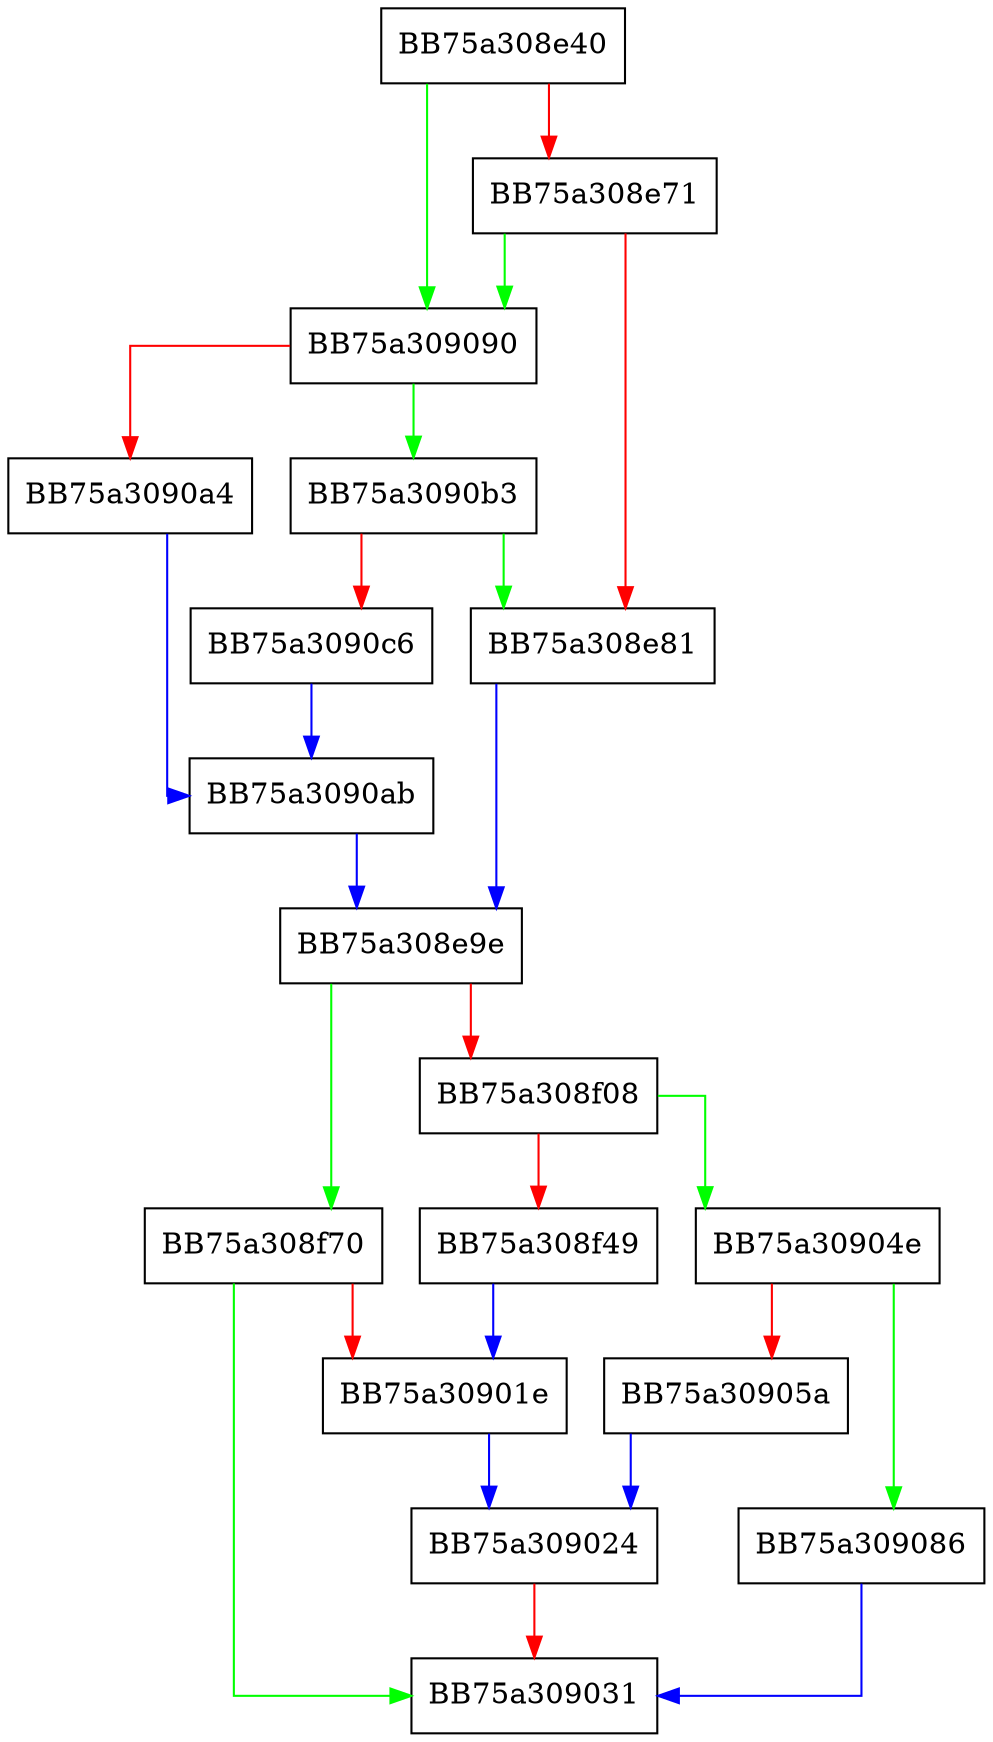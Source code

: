 digraph FPU_DE {
  node [shape="box"];
  graph [splines=ortho];
  BB75a308e40 -> BB75a309090 [color="green"];
  BB75a308e40 -> BB75a308e71 [color="red"];
  BB75a308e71 -> BB75a309090 [color="green"];
  BB75a308e71 -> BB75a308e81 [color="red"];
  BB75a308e81 -> BB75a308e9e [color="blue"];
  BB75a308e9e -> BB75a308f70 [color="green"];
  BB75a308e9e -> BB75a308f08 [color="red"];
  BB75a308f08 -> BB75a30904e [color="green"];
  BB75a308f08 -> BB75a308f49 [color="red"];
  BB75a308f49 -> BB75a30901e [color="blue"];
  BB75a308f70 -> BB75a309031 [color="green"];
  BB75a308f70 -> BB75a30901e [color="red"];
  BB75a30901e -> BB75a309024 [color="blue"];
  BB75a309024 -> BB75a309031 [color="red"];
  BB75a30904e -> BB75a309086 [color="green"];
  BB75a30904e -> BB75a30905a [color="red"];
  BB75a30905a -> BB75a309024 [color="blue"];
  BB75a309086 -> BB75a309031 [color="blue"];
  BB75a309090 -> BB75a3090b3 [color="green"];
  BB75a309090 -> BB75a3090a4 [color="red"];
  BB75a3090a4 -> BB75a3090ab [color="blue"];
  BB75a3090ab -> BB75a308e9e [color="blue"];
  BB75a3090b3 -> BB75a308e81 [color="green"];
  BB75a3090b3 -> BB75a3090c6 [color="red"];
  BB75a3090c6 -> BB75a3090ab [color="blue"];
}